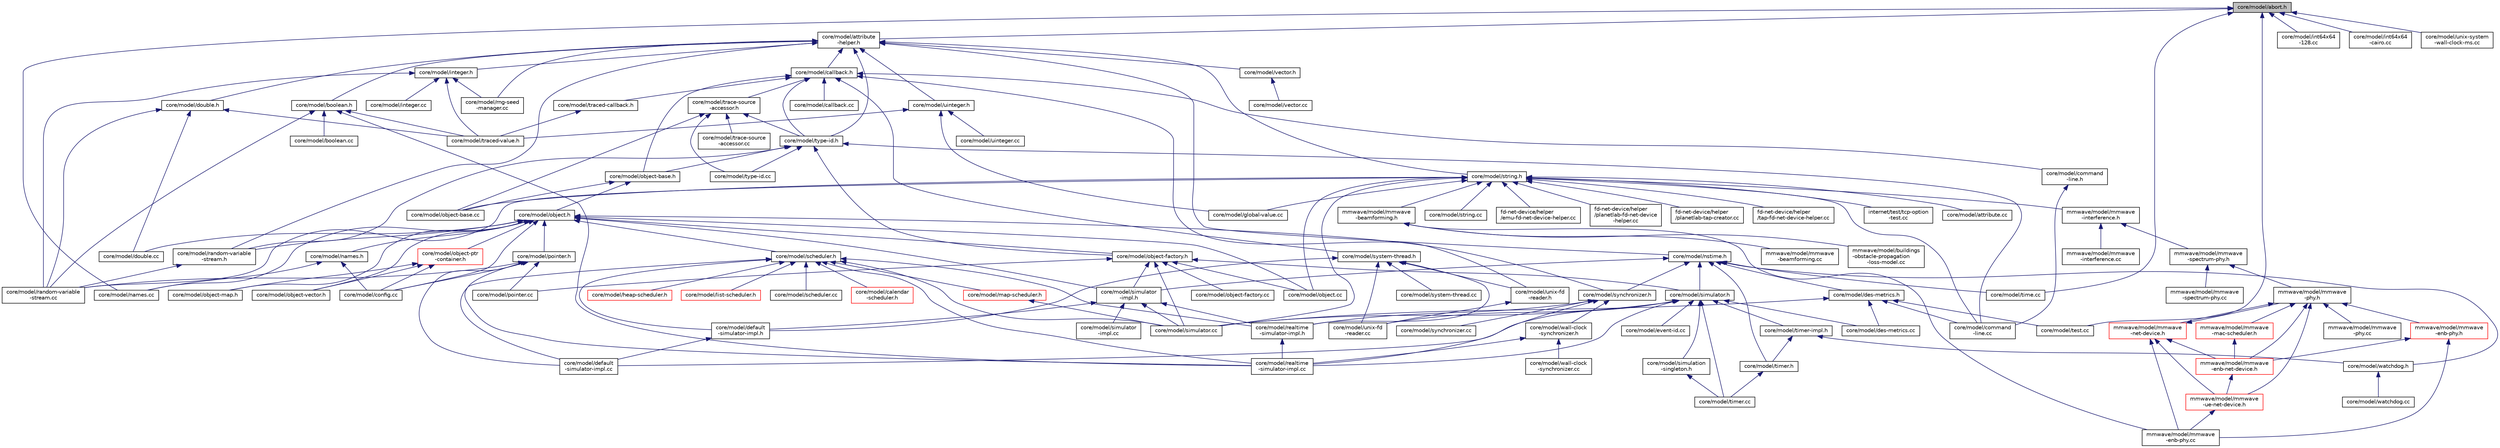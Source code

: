 digraph "core/model/abort.h"
{
  edge [fontname="Helvetica",fontsize="10",labelfontname="Helvetica",labelfontsize="10"];
  node [fontname="Helvetica",fontsize="10",shape=record];
  Node1 [label="core/model/abort.h",height=0.2,width=0.4,color="black", fillcolor="grey75", style="filled", fontcolor="black"];
  Node1 -> Node2 [dir="back",color="midnightblue",fontsize="10",style="solid"];
  Node2 [label="core/model/attribute\l-helper.h",height=0.2,width=0.4,color="black", fillcolor="white", style="filled",URL="$dc/df9/attribute-helper_8h.html"];
  Node2 -> Node3 [dir="back",color="midnightblue",fontsize="10",style="solid"];
  Node3 [label="core/model/string.h",height=0.2,width=0.4,color="black", fillcolor="white", style="filled",URL="$da/d66/string_8h.html"];
  Node3 -> Node4 [dir="back",color="midnightblue",fontsize="10",style="solid"];
  Node4 [label="core/model/attribute.cc",height=0.2,width=0.4,color="black", fillcolor="white", style="filled",URL="$de/dc4/attribute_8cc.html"];
  Node3 -> Node5 [dir="back",color="midnightblue",fontsize="10",style="solid"];
  Node5 [label="core/model/command\l-line.cc",height=0.2,width=0.4,color="black", fillcolor="white", style="filled",URL="$d9/dd5/command-line_8cc.html"];
  Node3 -> Node6 [dir="back",color="midnightblue",fontsize="10",style="solid"];
  Node6 [label="core/model/global-value.cc",height=0.2,width=0.4,color="black", fillcolor="white", style="filled",URL="$da/dfa/global-value_8cc.html"];
  Node3 -> Node7 [dir="back",color="midnightblue",fontsize="10",style="solid"];
  Node7 [label="core/model/object-base.cc",height=0.2,width=0.4,color="black", fillcolor="white", style="filled",URL="$d0/dc5/object-base_8cc.html"];
  Node3 -> Node8 [dir="back",color="midnightblue",fontsize="10",style="solid"];
  Node8 [label="core/model/object.cc",height=0.2,width=0.4,color="black", fillcolor="white", style="filled",URL="$d4/ddf/object_8cc.html"];
  Node3 -> Node9 [dir="back",color="midnightblue",fontsize="10",style="solid"];
  Node9 [label="core/model/random-variable\l-stream.cc",height=0.2,width=0.4,color="black", fillcolor="white", style="filled",URL="$d9/d60/random-variable-stream_8cc.html"];
  Node3 -> Node10 [dir="back",color="midnightblue",fontsize="10",style="solid"];
  Node10 [label="core/model/simulator.cc",height=0.2,width=0.4,color="black", fillcolor="white", style="filled",URL="$d6/df8/simulator_8cc.html"];
  Node3 -> Node11 [dir="back",color="midnightblue",fontsize="10",style="solid"];
  Node11 [label="core/model/string.cc",height=0.2,width=0.4,color="black", fillcolor="white", style="filled",URL="$df/d6d/string_8cc.html"];
  Node3 -> Node12 [dir="back",color="midnightblue",fontsize="10",style="solid"];
  Node12 [label="fd-net-device/helper\l/emu-fd-net-device-helper.cc",height=0.2,width=0.4,color="black", fillcolor="white", style="filled",URL="$d2/d7a/emu-fd-net-device-helper_8cc.html"];
  Node3 -> Node13 [dir="back",color="midnightblue",fontsize="10",style="solid"];
  Node13 [label="fd-net-device/helper\l/planetlab-fd-net-device\l-helper.cc",height=0.2,width=0.4,color="black", fillcolor="white", style="filled",URL="$d4/d5a/planetlab-fd-net-device-helper_8cc.html"];
  Node3 -> Node14 [dir="back",color="midnightblue",fontsize="10",style="solid"];
  Node14 [label="fd-net-device/helper\l/planetlab-tap-creator.cc",height=0.2,width=0.4,color="black", fillcolor="white", style="filled",URL="$d1/d75/planetlab-tap-creator_8cc.html"];
  Node3 -> Node15 [dir="back",color="midnightblue",fontsize="10",style="solid"];
  Node15 [label="fd-net-device/helper\l/tap-fd-net-device-helper.cc",height=0.2,width=0.4,color="black", fillcolor="white", style="filled",URL="$d1/d2e/tap-fd-net-device-helper_8cc.html"];
  Node3 -> Node16 [dir="back",color="midnightblue",fontsize="10",style="solid"];
  Node16 [label="internet/test/tcp-option\l-test.cc",height=0.2,width=0.4,color="black", fillcolor="white", style="filled",URL="$d6/d43/tcp-option-test_8cc.html"];
  Node3 -> Node17 [dir="back",color="midnightblue",fontsize="10",style="solid"];
  Node17 [label="mmwave/model/mmwave\l-beamforming.h",height=0.2,width=0.4,color="black", fillcolor="white", style="filled",URL="$d1/d0b/mmwave-beamforming_8h.html"];
  Node17 -> Node18 [dir="back",color="midnightblue",fontsize="10",style="solid"];
  Node18 [label="mmwave/model/buildings\l-obstacle-propagation\l-loss-model.cc",height=0.2,width=0.4,color="black", fillcolor="white", style="filled",URL="$d4/dc4/buildings-obstacle-propagation-loss-model_8cc.html"];
  Node17 -> Node19 [dir="back",color="midnightblue",fontsize="10",style="solid"];
  Node19 [label="mmwave/model/mmwave\l-beamforming.cc",height=0.2,width=0.4,color="black", fillcolor="white", style="filled",URL="$dc/d7f/mmwave-beamforming_8cc.html"];
  Node17 -> Node20 [dir="back",color="midnightblue",fontsize="10",style="solid"];
  Node20 [label="mmwave/model/mmwave\l-enb-phy.cc",height=0.2,width=0.4,color="black", fillcolor="white", style="filled",URL="$da/dbc/mmwave-enb-phy_8cc.html"];
  Node3 -> Node21 [dir="back",color="midnightblue",fontsize="10",style="solid"];
  Node21 [label="mmwave/model/mmwave\l-interference.h",height=0.2,width=0.4,color="black", fillcolor="white", style="filled",URL="$df/d56/mmwave-interference_8h.html"];
  Node21 -> Node22 [dir="back",color="midnightblue",fontsize="10",style="solid"];
  Node22 [label="mmwave/model/mmwave\l-spectrum-phy.h",height=0.2,width=0.4,color="black", fillcolor="white", style="filled",URL="$d7/daa/mmwave-spectrum-phy_8h.html"];
  Node22 -> Node23 [dir="back",color="midnightblue",fontsize="10",style="solid"];
  Node23 [label="mmwave/model/mmwave\l-phy.h",height=0.2,width=0.4,color="black", fillcolor="white", style="filled",URL="$d0/d60/mmwave-phy_8h.html"];
  Node23 -> Node24 [dir="back",color="midnightblue",fontsize="10",style="solid"];
  Node24 [label="mmwave/model/mmwave\l-enb-phy.h",height=0.2,width=0.4,color="red", fillcolor="white", style="filled",URL="$d6/db4/mmwave-enb-phy_8h.html"];
  Node24 -> Node25 [dir="back",color="midnightblue",fontsize="10",style="solid"];
  Node25 [label="mmwave/model/mmwave\l-enb-net-device.h",height=0.2,width=0.4,color="red", fillcolor="white", style="filled",URL="$de/d37/mmwave-enb-net-device_8h.html"];
  Node25 -> Node26 [dir="back",color="midnightblue",fontsize="10",style="solid"];
  Node26 [label="mmwave/model/mmwave\l-ue-net-device.h",height=0.2,width=0.4,color="red", fillcolor="white", style="filled",URL="$da/d7b/mmwave-ue-net-device_8h.html"];
  Node26 -> Node20 [dir="back",color="midnightblue",fontsize="10",style="solid"];
  Node24 -> Node20 [dir="back",color="midnightblue",fontsize="10",style="solid"];
  Node23 -> Node27 [dir="back",color="midnightblue",fontsize="10",style="solid"];
  Node27 [label="mmwave/model/mmwave\l-net-device.h",height=0.2,width=0.4,color="red", fillcolor="white", style="filled",URL="$d2/d05/mmwave-net-device_8h.html"];
  Node27 -> Node23 [dir="back",color="midnightblue",fontsize="10",style="solid"];
  Node27 -> Node25 [dir="back",color="midnightblue",fontsize="10",style="solid"];
  Node27 -> Node26 [dir="back",color="midnightblue",fontsize="10",style="solid"];
  Node27 -> Node20 [dir="back",color="midnightblue",fontsize="10",style="solid"];
  Node23 -> Node28 [dir="back",color="midnightblue",fontsize="10",style="solid"];
  Node28 [label="mmwave/model/mmwave\l-mac-scheduler.h",height=0.2,width=0.4,color="red", fillcolor="white", style="filled",URL="$dd/d02/mmwave-mac-scheduler_8h.html"];
  Node28 -> Node25 [dir="back",color="midnightblue",fontsize="10",style="solid"];
  Node23 -> Node25 [dir="back",color="midnightblue",fontsize="10",style="solid"];
  Node23 -> Node26 [dir="back",color="midnightblue",fontsize="10",style="solid"];
  Node23 -> Node29 [dir="back",color="midnightblue",fontsize="10",style="solid"];
  Node29 [label="mmwave/model/mmwave\l-phy.cc",height=0.2,width=0.4,color="black", fillcolor="white", style="filled",URL="$dc/dbe/mmwave-phy_8cc.html"];
  Node22 -> Node30 [dir="back",color="midnightblue",fontsize="10",style="solid"];
  Node30 [label="mmwave/model/mmwave\l-spectrum-phy.cc",height=0.2,width=0.4,color="black", fillcolor="white", style="filled",URL="$de/db9/mmwave-spectrum-phy_8cc.html"];
  Node21 -> Node31 [dir="back",color="midnightblue",fontsize="10",style="solid"];
  Node31 [label="mmwave/model/mmwave\l-interference.cc",height=0.2,width=0.4,color="black", fillcolor="white", style="filled",URL="$d9/dee/mmwave-interference_8cc.html"];
  Node2 -> Node32 [dir="back",color="midnightblue",fontsize="10",style="solid"];
  Node32 [label="core/model/boolean.h",height=0.2,width=0.4,color="black", fillcolor="white", style="filled",URL="$d3/dd1/boolean_8h.html"];
  Node32 -> Node33 [dir="back",color="midnightblue",fontsize="10",style="solid"];
  Node33 [label="core/model/boolean.cc",height=0.2,width=0.4,color="black", fillcolor="white", style="filled",URL="$de/d1a/boolean_8cc.html"];
  Node32 -> Node9 [dir="back",color="midnightblue",fontsize="10",style="solid"];
  Node32 -> Node34 [dir="back",color="midnightblue",fontsize="10",style="solid"];
  Node34 [label="core/model/realtime\l-simulator-impl.cc",height=0.2,width=0.4,color="black", fillcolor="white", style="filled",URL="$dc/da2/realtime-simulator-impl_8cc.html"];
  Node32 -> Node35 [dir="back",color="midnightblue",fontsize="10",style="solid"];
  Node35 [label="core/model/traced-value.h",height=0.2,width=0.4,color="black", fillcolor="white", style="filled",URL="$d3/d60/traced-value_8h.html"];
  Node2 -> Node36 [dir="back",color="midnightblue",fontsize="10",style="solid"];
  Node36 [label="core/model/callback.h",height=0.2,width=0.4,color="black", fillcolor="white", style="filled",URL="$da/d05/callback_8h.html"];
  Node36 -> Node37 [dir="back",color="midnightblue",fontsize="10",style="solid"];
  Node37 [label="core/model/trace-source\l-accessor.h",height=0.2,width=0.4,color="black", fillcolor="white", style="filled",URL="$d6/df1/trace-source-accessor_8h.html"];
  Node37 -> Node38 [dir="back",color="midnightblue",fontsize="10",style="solid"];
  Node38 [label="core/model/type-id.h",height=0.2,width=0.4,color="black", fillcolor="white", style="filled",URL="$db/d39/type-id_8h.html"];
  Node38 -> Node39 [dir="back",color="midnightblue",fontsize="10",style="solid"];
  Node39 [label="core/model/object-base.h",height=0.2,width=0.4,color="black", fillcolor="white", style="filled",URL="$dd/d23/object-base_8h.html"];
  Node39 -> Node40 [dir="back",color="midnightblue",fontsize="10",style="solid"];
  Node40 [label="core/model/object.h",height=0.2,width=0.4,color="black", fillcolor="white", style="filled",URL="$de/d10/object_8h.html"];
  Node40 -> Node41 [dir="back",color="midnightblue",fontsize="10",style="solid"];
  Node41 [label="core/model/scheduler.h",height=0.2,width=0.4,color="black", fillcolor="white", style="filled",URL="$d2/dd8/scheduler_8h.html"];
  Node41 -> Node42 [dir="back",color="midnightblue",fontsize="10",style="solid"];
  Node42 [label="core/model/calendar\l-scheduler.h",height=0.2,width=0.4,color="red", fillcolor="white", style="filled",URL="$db/dcb/calendar-scheduler_8h.html"];
  Node41 -> Node43 [dir="back",color="midnightblue",fontsize="10",style="solid"];
  Node43 [label="core/model/default\l-simulator-impl.h",height=0.2,width=0.4,color="black", fillcolor="white", style="filled",URL="$d3/d47/default-simulator-impl_8h.html"];
  Node43 -> Node44 [dir="back",color="midnightblue",fontsize="10",style="solid"];
  Node44 [label="core/model/default\l-simulator-impl.cc",height=0.2,width=0.4,color="black", fillcolor="white", style="filled",URL="$d8/d5e/default-simulator-impl_8cc.html"];
  Node41 -> Node44 [dir="back",color="midnightblue",fontsize="10",style="solid"];
  Node41 -> Node45 [dir="back",color="midnightblue",fontsize="10",style="solid"];
  Node45 [label="core/model/heap-scheduler.h",height=0.2,width=0.4,color="red", fillcolor="white", style="filled",URL="$d6/d67/heap-scheduler_8h.html"];
  Node41 -> Node46 [dir="back",color="midnightblue",fontsize="10",style="solid"];
  Node46 [label="core/model/list-scheduler.h",height=0.2,width=0.4,color="red", fillcolor="white", style="filled",URL="$d2/d62/list-scheduler_8h.html"];
  Node41 -> Node47 [dir="back",color="midnightblue",fontsize="10",style="solid"];
  Node47 [label="core/model/map-scheduler.h",height=0.2,width=0.4,color="red", fillcolor="white", style="filled",URL="$d9/df6/map-scheduler_8h.html"];
  Node47 -> Node10 [dir="back",color="midnightblue",fontsize="10",style="solid"];
  Node41 -> Node48 [dir="back",color="midnightblue",fontsize="10",style="solid"];
  Node48 [label="core/model/realtime\l-simulator-impl.h",height=0.2,width=0.4,color="black", fillcolor="white", style="filled",URL="$d3/de4/realtime-simulator-impl_8h.html"];
  Node48 -> Node34 [dir="back",color="midnightblue",fontsize="10",style="solid"];
  Node41 -> Node34 [dir="back",color="midnightblue",fontsize="10",style="solid"];
  Node41 -> Node49 [dir="back",color="midnightblue",fontsize="10",style="solid"];
  Node49 [label="core/model/scheduler.cc",height=0.2,width=0.4,color="black", fillcolor="white", style="filled",URL="$dd/d55/scheduler_8cc.html"];
  Node41 -> Node10 [dir="back",color="midnightblue",fontsize="10",style="solid"];
  Node40 -> Node50 [dir="back",color="midnightblue",fontsize="10",style="solid"];
  Node50 [label="core/model/config.cc",height=0.2,width=0.4,color="black", fillcolor="white", style="filled",URL="$dd/da8/config_8cc.html"];
  Node40 -> Node51 [dir="back",color="midnightblue",fontsize="10",style="solid"];
  Node51 [label="core/model/object-ptr\l-container.h",height=0.2,width=0.4,color="red", fillcolor="white", style="filled",URL="$dd/da6/object-ptr-container_8h.html"];
  Node51 -> Node50 [dir="back",color="midnightblue",fontsize="10",style="solid"];
  Node51 -> Node52 [dir="back",color="midnightblue",fontsize="10",style="solid"];
  Node52 [label="core/model/object-map.h",height=0.2,width=0.4,color="black", fillcolor="white", style="filled",URL="$dc/d34/object-map_8h.html"];
  Node51 -> Node53 [dir="back",color="midnightblue",fontsize="10",style="solid"];
  Node53 [label="core/model/object-vector.h",height=0.2,width=0.4,color="black", fillcolor="white", style="filled",URL="$d8/d5c/object-vector_8h.html"];
  Node40 -> Node54 [dir="back",color="midnightblue",fontsize="10",style="solid"];
  Node54 [label="core/model/names.h",height=0.2,width=0.4,color="black", fillcolor="white", style="filled",URL="$d8/d22/names_8h.html"];
  Node54 -> Node50 [dir="back",color="midnightblue",fontsize="10",style="solid"];
  Node54 -> Node55 [dir="back",color="midnightblue",fontsize="10",style="solid"];
  Node55 [label="core/model/names.cc",height=0.2,width=0.4,color="black", fillcolor="white", style="filled",URL="$de/dee/names_8cc.html"];
  Node40 -> Node56 [dir="back",color="midnightblue",fontsize="10",style="solid"];
  Node56 [label="core/model/pointer.h",height=0.2,width=0.4,color="black", fillcolor="white", style="filled",URL="$d5/d9f/pointer_8h.html"];
  Node56 -> Node50 [dir="back",color="midnightblue",fontsize="10",style="solid"];
  Node56 -> Node44 [dir="back",color="midnightblue",fontsize="10",style="solid"];
  Node56 -> Node57 [dir="back",color="midnightblue",fontsize="10",style="solid"];
  Node57 [label="core/model/pointer.cc",height=0.2,width=0.4,color="black", fillcolor="white", style="filled",URL="$dd/d78/pointer_8cc.html"];
  Node56 -> Node9 [dir="back",color="midnightblue",fontsize="10",style="solid"];
  Node56 -> Node34 [dir="back",color="midnightblue",fontsize="10",style="solid"];
  Node40 -> Node58 [dir="back",color="midnightblue",fontsize="10",style="solid"];
  Node58 [label="core/model/object-factory.h",height=0.2,width=0.4,color="black", fillcolor="white", style="filled",URL="$d4/d59/object-factory_8h.html"];
  Node58 -> Node59 [dir="back",color="midnightblue",fontsize="10",style="solid"];
  Node59 [label="core/model/simulator.h",height=0.2,width=0.4,color="black", fillcolor="white", style="filled",URL="$d3/d9e/simulator_8h.html"];
  Node59 -> Node44 [dir="back",color="midnightblue",fontsize="10",style="solid"];
  Node59 -> Node60 [dir="back",color="midnightblue",fontsize="10",style="solid"];
  Node60 [label="core/model/des-metrics.cc",height=0.2,width=0.4,color="black", fillcolor="white", style="filled",URL="$d1/df5/des-metrics_8cc.html"];
  Node59 -> Node61 [dir="back",color="midnightblue",fontsize="10",style="solid"];
  Node61 [label="core/model/event-id.cc",height=0.2,width=0.4,color="black", fillcolor="white", style="filled",URL="$d7/d71/event-id_8cc.html"];
  Node59 -> Node34 [dir="back",color="midnightblue",fontsize="10",style="solid"];
  Node59 -> Node62 [dir="back",color="midnightblue",fontsize="10",style="solid"];
  Node62 [label="core/model/simulation\l-singleton.h",height=0.2,width=0.4,color="black", fillcolor="white", style="filled",URL="$d5/da6/simulation-singleton_8h.html"];
  Node62 -> Node63 [dir="back",color="midnightblue",fontsize="10",style="solid"];
  Node63 [label="core/model/timer.cc",height=0.2,width=0.4,color="black", fillcolor="white", style="filled",URL="$d1/d24/timer_8cc.html"];
  Node59 -> Node10 [dir="back",color="midnightblue",fontsize="10",style="solid"];
  Node59 -> Node64 [dir="back",color="midnightblue",fontsize="10",style="solid"];
  Node64 [label="core/model/timer-impl.h",height=0.2,width=0.4,color="black", fillcolor="white", style="filled",URL="$d9/df7/timer-impl_8h.html"];
  Node64 -> Node65 [dir="back",color="midnightblue",fontsize="10",style="solid"];
  Node65 [label="core/model/timer.h",height=0.2,width=0.4,color="black", fillcolor="white", style="filled",URL="$d5/dd0/timer_8h.html"];
  Node65 -> Node63 [dir="back",color="midnightblue",fontsize="10",style="solid"];
  Node64 -> Node66 [dir="back",color="midnightblue",fontsize="10",style="solid"];
  Node66 [label="core/model/watchdog.h",height=0.2,width=0.4,color="black", fillcolor="white", style="filled",URL="$d9/da3/watchdog_8h.html"];
  Node66 -> Node67 [dir="back",color="midnightblue",fontsize="10",style="solid"];
  Node67 [label="core/model/watchdog.cc",height=0.2,width=0.4,color="black", fillcolor="white", style="filled",URL="$d6/d77/watchdog_8cc.html"];
  Node59 -> Node63 [dir="back",color="midnightblue",fontsize="10",style="solid"];
  Node59 -> Node68 [dir="back",color="midnightblue",fontsize="10",style="solid"];
  Node68 [label="core/model/unix-fd\l-reader.cc",height=0.2,width=0.4,color="black", fillcolor="white", style="filled",URL="$dd/d0d/unix-fd-reader_8cc.html"];
  Node58 -> Node69 [dir="back",color="midnightblue",fontsize="10",style="solid"];
  Node69 [label="core/model/simulator\l-impl.h",height=0.2,width=0.4,color="black", fillcolor="white", style="filled",URL="$d0/d46/simulator-impl_8h.html"];
  Node69 -> Node43 [dir="back",color="midnightblue",fontsize="10",style="solid"];
  Node69 -> Node48 [dir="back",color="midnightblue",fontsize="10",style="solid"];
  Node69 -> Node70 [dir="back",color="midnightblue",fontsize="10",style="solid"];
  Node70 [label="core/model/simulator\l-impl.cc",height=0.2,width=0.4,color="black", fillcolor="white", style="filled",URL="$d7/dac/simulator-impl_8cc.html"];
  Node69 -> Node10 [dir="back",color="midnightblue",fontsize="10",style="solid"];
  Node58 -> Node71 [dir="back",color="midnightblue",fontsize="10",style="solid"];
  Node71 [label="core/model/object-factory.cc",height=0.2,width=0.4,color="black", fillcolor="white", style="filled",URL="$da/d52/object-factory_8cc.html"];
  Node58 -> Node8 [dir="back",color="midnightblue",fontsize="10",style="solid"];
  Node58 -> Node57 [dir="back",color="midnightblue",fontsize="10",style="solid"];
  Node58 -> Node10 [dir="back",color="midnightblue",fontsize="10",style="solid"];
  Node40 -> Node69 [dir="back",color="midnightblue",fontsize="10",style="solid"];
  Node40 -> Node72 [dir="back",color="midnightblue",fontsize="10",style="solid"];
  Node72 [label="core/model/double.cc",height=0.2,width=0.4,color="black", fillcolor="white", style="filled",URL="$db/d6c/double_8cc.html"];
  Node40 -> Node55 [dir="back",color="midnightblue",fontsize="10",style="solid"];
  Node40 -> Node52 [dir="back",color="midnightblue",fontsize="10",style="solid"];
  Node40 -> Node53 [dir="back",color="midnightblue",fontsize="10",style="solid"];
  Node40 -> Node8 [dir="back",color="midnightblue",fontsize="10",style="solid"];
  Node40 -> Node73 [dir="back",color="midnightblue",fontsize="10",style="solid"];
  Node73 [label="core/model/random-variable\l-stream.h",height=0.2,width=0.4,color="black", fillcolor="white", style="filled",URL="$d4/dde/random-variable-stream_8h.html"];
  Node73 -> Node9 [dir="back",color="midnightblue",fontsize="10",style="solid"];
  Node40 -> Node74 [dir="back",color="midnightblue",fontsize="10",style="solid"];
  Node74 [label="core/model/synchronizer.h",height=0.2,width=0.4,color="black", fillcolor="white", style="filled",URL="$d4/d4b/synchronizer_8h.html"];
  Node74 -> Node48 [dir="back",color="midnightblue",fontsize="10",style="solid"];
  Node74 -> Node75 [dir="back",color="midnightblue",fontsize="10",style="solid"];
  Node75 [label="core/model/wall-clock\l-synchronizer.h",height=0.2,width=0.4,color="black", fillcolor="white", style="filled",URL="$dd/d6c/wall-clock-synchronizer_8h.html"];
  Node75 -> Node34 [dir="back",color="midnightblue",fontsize="10",style="solid"];
  Node75 -> Node76 [dir="back",color="midnightblue",fontsize="10",style="solid"];
  Node76 [label="core/model/wall-clock\l-synchronizer.cc",height=0.2,width=0.4,color="black", fillcolor="white", style="filled",URL="$da/d26/wall-clock-synchronizer_8cc.html"];
  Node74 -> Node34 [dir="back",color="midnightblue",fontsize="10",style="solid"];
  Node74 -> Node77 [dir="back",color="midnightblue",fontsize="10",style="solid"];
  Node77 [label="core/model/synchronizer.cc",height=0.2,width=0.4,color="black", fillcolor="white", style="filled",URL="$de/dba/synchronizer_8cc.html"];
  Node39 -> Node7 [dir="back",color="midnightblue",fontsize="10",style="solid"];
  Node38 -> Node5 [dir="back",color="midnightblue",fontsize="10",style="solid"];
  Node38 -> Node58 [dir="back",color="midnightblue",fontsize="10",style="solid"];
  Node38 -> Node73 [dir="back",color="midnightblue",fontsize="10",style="solid"];
  Node38 -> Node78 [dir="back",color="midnightblue",fontsize="10",style="solid"];
  Node78 [label="core/model/type-id.cc",height=0.2,width=0.4,color="black", fillcolor="white", style="filled",URL="$d7/d2a/type-id_8cc.html"];
  Node37 -> Node7 [dir="back",color="midnightblue",fontsize="10",style="solid"];
  Node37 -> Node79 [dir="back",color="midnightblue",fontsize="10",style="solid"];
  Node79 [label="core/model/trace-source\l-accessor.cc",height=0.2,width=0.4,color="black", fillcolor="white", style="filled",URL="$da/d3e/trace-source-accessor_8cc.html"];
  Node37 -> Node78 [dir="back",color="midnightblue",fontsize="10",style="solid"];
  Node36 -> Node38 [dir="back",color="midnightblue",fontsize="10",style="solid"];
  Node36 -> Node39 [dir="back",color="midnightblue",fontsize="10",style="solid"];
  Node36 -> Node80 [dir="back",color="midnightblue",fontsize="10",style="solid"];
  Node80 [label="core/model/callback.cc",height=0.2,width=0.4,color="black", fillcolor="white", style="filled",URL="$d6/d99/callback_8cc.html"];
  Node36 -> Node81 [dir="back",color="midnightblue",fontsize="10",style="solid"];
  Node81 [label="core/model/command\l-line.h",height=0.2,width=0.4,color="black", fillcolor="white", style="filled",URL="$dd/d8d/command-line_8h.html"];
  Node81 -> Node5 [dir="back",color="midnightblue",fontsize="10",style="solid"];
  Node36 -> Node82 [dir="back",color="midnightblue",fontsize="10",style="solid"];
  Node82 [label="core/model/system-thread.h",height=0.2,width=0.4,color="black", fillcolor="white", style="filled",URL="$dd/d38/system-thread_8h.html"];
  Node82 -> Node43 [dir="back",color="midnightblue",fontsize="10",style="solid"];
  Node82 -> Node48 [dir="back",color="midnightblue",fontsize="10",style="solid"];
  Node82 -> Node83 [dir="back",color="midnightblue",fontsize="10",style="solid"];
  Node83 [label="core/model/system-thread.cc",height=0.2,width=0.4,color="black", fillcolor="white", style="filled",URL="$d2/db9/system-thread_8cc.html"];
  Node82 -> Node68 [dir="back",color="midnightblue",fontsize="10",style="solid"];
  Node82 -> Node84 [dir="back",color="midnightblue",fontsize="10",style="solid"];
  Node84 [label="core/model/unix-fd\l-reader.h",height=0.2,width=0.4,color="black", fillcolor="white", style="filled",URL="$d4/dab/unix-fd-reader_8h.html"];
  Node84 -> Node68 [dir="back",color="midnightblue",fontsize="10",style="solid"];
  Node36 -> Node85 [dir="back",color="midnightblue",fontsize="10",style="solid"];
  Node85 [label="core/model/traced-callback.h",height=0.2,width=0.4,color="black", fillcolor="white", style="filled",URL="$d6/df0/traced-callback_8h.html"];
  Node85 -> Node35 [dir="back",color="midnightblue",fontsize="10",style="solid"];
  Node36 -> Node84 [dir="back",color="midnightblue",fontsize="10",style="solid"];
  Node2 -> Node38 [dir="back",color="midnightblue",fontsize="10",style="solid"];
  Node2 -> Node86 [dir="back",color="midnightblue",fontsize="10",style="solid"];
  Node86 [label="core/model/nstime.h",height=0.2,width=0.4,color="black", fillcolor="white", style="filled",URL="$da/d92/nstime_8h.html"];
  Node86 -> Node87 [dir="back",color="midnightblue",fontsize="10",style="solid"];
  Node87 [label="core/model/des-metrics.h",height=0.2,width=0.4,color="black", fillcolor="white", style="filled",URL="$d0/d98/des-metrics_8h.html"];
  Node87 -> Node5 [dir="back",color="midnightblue",fontsize="10",style="solid"];
  Node87 -> Node60 [dir="back",color="midnightblue",fontsize="10",style="solid"];
  Node87 -> Node10 [dir="back",color="midnightblue",fontsize="10",style="solid"];
  Node87 -> Node88 [dir="back",color="midnightblue",fontsize="10",style="solid"];
  Node88 [label="core/model/test.cc",height=0.2,width=0.4,color="black", fillcolor="white", style="filled",URL="$df/d52/test_8cc.html"];
  Node86 -> Node59 [dir="back",color="midnightblue",fontsize="10",style="solid"];
  Node86 -> Node69 [dir="back",color="midnightblue",fontsize="10",style="solid"];
  Node86 -> Node74 [dir="back",color="midnightblue",fontsize="10",style="solid"];
  Node86 -> Node89 [dir="back",color="midnightblue",fontsize="10",style="solid"];
  Node89 [label="core/model/time.cc",height=0.2,width=0.4,color="black", fillcolor="white", style="filled",URL="$db/d43/time_8cc.html"];
  Node86 -> Node65 [dir="back",color="midnightblue",fontsize="10",style="solid"];
  Node86 -> Node66 [dir="back",color="midnightblue",fontsize="10",style="solid"];
  Node2 -> Node90 [dir="back",color="midnightblue",fontsize="10",style="solid"];
  Node90 [label="core/model/double.h",height=0.2,width=0.4,color="black", fillcolor="white", style="filled",URL="$d9/d6e/double_8h.html"];
  Node90 -> Node72 [dir="back",color="midnightblue",fontsize="10",style="solid"];
  Node90 -> Node9 [dir="back",color="midnightblue",fontsize="10",style="solid"];
  Node90 -> Node35 [dir="back",color="midnightblue",fontsize="10",style="solid"];
  Node2 -> Node91 [dir="back",color="midnightblue",fontsize="10",style="solid"];
  Node91 [label="core/model/uinteger.h",height=0.2,width=0.4,color="black", fillcolor="white", style="filled",URL="$d8/d56/uinteger_8h.html"];
  Node91 -> Node6 [dir="back",color="midnightblue",fontsize="10",style="solid"];
  Node91 -> Node35 [dir="back",color="midnightblue",fontsize="10",style="solid"];
  Node91 -> Node92 [dir="back",color="midnightblue",fontsize="10",style="solid"];
  Node92 [label="core/model/uinteger.cc",height=0.2,width=0.4,color="black", fillcolor="white", style="filled",URL="$d9/d28/uinteger_8cc.html"];
  Node2 -> Node93 [dir="back",color="midnightblue",fontsize="10",style="solid"];
  Node93 [label="core/model/integer.h",height=0.2,width=0.4,color="black", fillcolor="white", style="filled",URL="$d6/d3d/integer_8h.html"];
  Node93 -> Node94 [dir="back",color="midnightblue",fontsize="10",style="solid"];
  Node94 [label="core/model/integer.cc",height=0.2,width=0.4,color="black", fillcolor="white", style="filled",URL="$d5/d48/integer_8cc.html"];
  Node93 -> Node9 [dir="back",color="midnightblue",fontsize="10",style="solid"];
  Node93 -> Node95 [dir="back",color="midnightblue",fontsize="10",style="solid"];
  Node95 [label="core/model/rng-seed\l-manager.cc",height=0.2,width=0.4,color="black", fillcolor="white", style="filled",URL="$db/d4e/rng-seed-manager_8cc.html"];
  Node93 -> Node35 [dir="back",color="midnightblue",fontsize="10",style="solid"];
  Node2 -> Node73 [dir="back",color="midnightblue",fontsize="10",style="solid"];
  Node2 -> Node95 [dir="back",color="midnightblue",fontsize="10",style="solid"];
  Node2 -> Node96 [dir="back",color="midnightblue",fontsize="10",style="solid"];
  Node96 [label="core/model/vector.h",height=0.2,width=0.4,color="black", fillcolor="white", style="filled",URL="$d6/d68/vector_8h.html"];
  Node96 -> Node97 [dir="back",color="midnightblue",fontsize="10",style="solid"];
  Node97 [label="core/model/vector.cc",height=0.2,width=0.4,color="black", fillcolor="white", style="filled",URL="$de/dd1/vector_8cc.html"];
  Node1 -> Node98 [dir="back",color="midnightblue",fontsize="10",style="solid"];
  Node98 [label="core/model/int64x64\l-128.cc",height=0.2,width=0.4,color="black", fillcolor="white", style="filled",URL="$d6/d8a/int64x64-128_8cc.html"];
  Node1 -> Node99 [dir="back",color="midnightblue",fontsize="10",style="solid"];
  Node99 [label="core/model/int64x64\l-cairo.cc",height=0.2,width=0.4,color="black", fillcolor="white", style="filled",URL="$db/dc6/int64x64-cairo_8cc.html"];
  Node1 -> Node55 [dir="back",color="midnightblue",fontsize="10",style="solid"];
  Node1 -> Node88 [dir="back",color="midnightblue",fontsize="10",style="solid"];
  Node1 -> Node89 [dir="back",color="midnightblue",fontsize="10",style="solid"];
  Node1 -> Node100 [dir="back",color="midnightblue",fontsize="10",style="solid"];
  Node100 [label="core/model/unix-system\l-wall-clock-ms.cc",height=0.2,width=0.4,color="black", fillcolor="white", style="filled",URL="$d2/d79/unix-system-wall-clock-ms_8cc.html"];
}
